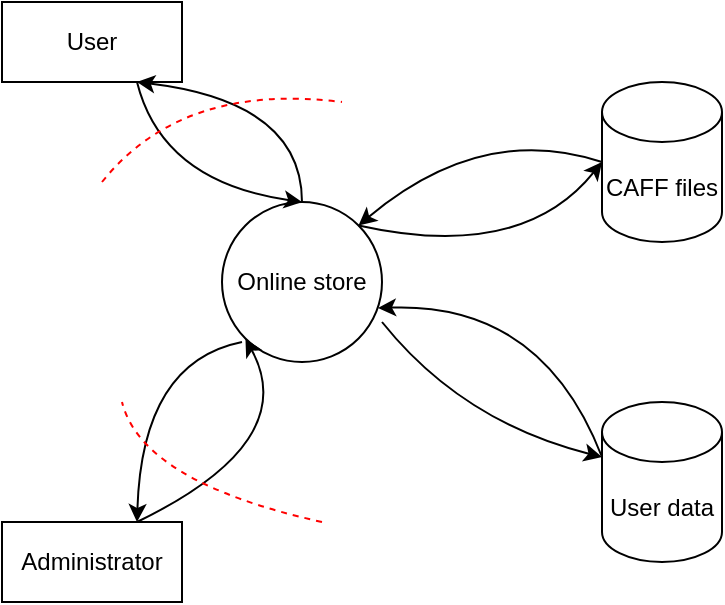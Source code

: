 <mxfile version="20.4.0" type="device"><diagram id="DptHm0-FYGUvL29RaItt" name="1 oldal"><mxGraphModel dx="782" dy="412" grid="1" gridSize="10" guides="1" tooltips="1" connect="1" arrows="1" fold="1" page="1" pageScale="1" pageWidth="827" pageHeight="1169" math="0" shadow="0"><root><mxCell id="0"/><mxCell id="1" parent="0"/><mxCell id="kvq0_2QpNdt9WUf1Oj02-1" value="Online store" style="ellipse;whiteSpace=wrap;html=1;aspect=fixed;" vertex="1" parent="1"><mxGeometry x="370" y="180" width="80" height="80" as="geometry"/></mxCell><mxCell id="kvq0_2QpNdt9WUf1Oj02-2" value="User" style="rounded=0;whiteSpace=wrap;html=1;" vertex="1" parent="1"><mxGeometry x="260" y="80" width="90" height="40" as="geometry"/></mxCell><mxCell id="kvq0_2QpNdt9WUf1Oj02-3" value="Administrator" style="rounded=0;whiteSpace=wrap;html=1;" vertex="1" parent="1"><mxGeometry x="260" y="340" width="90" height="40" as="geometry"/></mxCell><mxCell id="kvq0_2QpNdt9WUf1Oj02-5" value="User data" style="shape=cylinder3;whiteSpace=wrap;html=1;boundedLbl=1;backgroundOutline=1;size=15;" vertex="1" parent="1"><mxGeometry x="560" y="280" width="60" height="80" as="geometry"/></mxCell><mxCell id="kvq0_2QpNdt9WUf1Oj02-6" value="CAFF files" style="shape=cylinder3;whiteSpace=wrap;html=1;boundedLbl=1;backgroundOutline=1;size=15;" vertex="1" parent="1"><mxGeometry x="560" y="120" width="60" height="80" as="geometry"/></mxCell><mxCell id="kvq0_2QpNdt9WUf1Oj02-8" value="" style="curved=1;endArrow=classic;html=1;rounded=0;entryX=0.75;entryY=1;entryDx=0;entryDy=0;exitX=0.5;exitY=0;exitDx=0;exitDy=0;" edge="1" parent="1" source="kvq0_2QpNdt9WUf1Oj02-1" target="kvq0_2QpNdt9WUf1Oj02-2"><mxGeometry width="50" height="50" relative="1" as="geometry"><mxPoint x="290" y="220" as="sourcePoint"/><mxPoint x="340" y="170" as="targetPoint"/><Array as="points"><mxPoint x="410" y="130"/></Array></mxGeometry></mxCell><mxCell id="kvq0_2QpNdt9WUf1Oj02-10" value="" style="curved=1;endArrow=classic;html=1;rounded=0;entryX=0.5;entryY=0;entryDx=0;entryDy=0;exitX=0.75;exitY=1;exitDx=0;exitDy=0;" edge="1" parent="1" source="kvq0_2QpNdt9WUf1Oj02-2" target="kvq0_2QpNdt9WUf1Oj02-1"><mxGeometry width="50" height="50" relative="1" as="geometry"><mxPoint x="420" y="190" as="sourcePoint"/><mxPoint x="367.5" y="130" as="targetPoint"/><Array as="points"><mxPoint x="340" y="170"/></Array></mxGeometry></mxCell><mxCell id="kvq0_2QpNdt9WUf1Oj02-11" value="" style="curved=1;endArrow=classic;html=1;rounded=0;entryX=0;entryY=1;entryDx=0;entryDy=0;exitX=0.75;exitY=0;exitDx=0;exitDy=0;" edge="1" parent="1" source="kvq0_2QpNdt9WUf1Oj02-3" target="kvq0_2QpNdt9WUf1Oj02-1"><mxGeometry width="50" height="50" relative="1" as="geometry"><mxPoint x="310" y="290" as="sourcePoint"/><mxPoint x="257.5" y="230" as="targetPoint"/><Array as="points"><mxPoint x="410" y="300"/></Array></mxGeometry></mxCell><mxCell id="kvq0_2QpNdt9WUf1Oj02-12" value="" style="curved=1;endArrow=classic;html=1;rounded=0;entryX=0.75;entryY=0;entryDx=0;entryDy=0;" edge="1" parent="1" target="kvq0_2QpNdt9WUf1Oj02-3"><mxGeometry width="50" height="50" relative="1" as="geometry"><mxPoint x="380" y="250" as="sourcePoint"/><mxPoint x="360" y="320" as="targetPoint"/><Array as="points"><mxPoint x="330" y="260"/></Array></mxGeometry></mxCell><mxCell id="kvq0_2QpNdt9WUf1Oj02-15" value="" style="curved=1;endArrow=classic;html=1;rounded=0;entryX=0;entryY=0;entryDx=0;entryDy=27.5;entryPerimeter=0;" edge="1" parent="1" target="kvq0_2QpNdt9WUf1Oj02-5"><mxGeometry width="50" height="50" relative="1" as="geometry"><mxPoint x="450" y="240" as="sourcePoint"/><mxPoint x="560" y="260" as="targetPoint"/><Array as="points"><mxPoint x="490" y="290"/></Array></mxGeometry></mxCell><mxCell id="kvq0_2QpNdt9WUf1Oj02-16" value="" style="curved=1;endArrow=classic;html=1;rounded=0;exitX=0;exitY=0;exitDx=0;exitDy=27.5;exitPerimeter=0;entryX=0.975;entryY=0.663;entryDx=0;entryDy=0;entryPerimeter=0;" edge="1" parent="1" source="kvq0_2QpNdt9WUf1Oj02-5" target="kvq0_2QpNdt9WUf1Oj02-1"><mxGeometry width="50" height="50" relative="1" as="geometry"><mxPoint x="500" y="251.72" as="sourcePoint"/><mxPoint x="480" y="321.72" as="targetPoint"/><Array as="points"><mxPoint x="530" y="230"/></Array></mxGeometry></mxCell><mxCell id="kvq0_2QpNdt9WUf1Oj02-19" value="" style="curved=1;endArrow=classic;html=1;rounded=0;entryX=0;entryY=0.5;entryDx=0;entryDy=0;entryPerimeter=0;exitX=1;exitY=0;exitDx=0;exitDy=0;" edge="1" parent="1" source="kvq0_2QpNdt9WUf1Oj02-1" target="kvq0_2QpNdt9WUf1Oj02-6"><mxGeometry width="50" height="50" relative="1" as="geometry"><mxPoint x="442" y="140" as="sourcePoint"/><mxPoint x="552" y="160" as="targetPoint"/><Array as="points"><mxPoint x="520" y="210"/></Array></mxGeometry></mxCell><mxCell id="kvq0_2QpNdt9WUf1Oj02-20" value="" style="curved=1;endArrow=classic;html=1;rounded=0;exitX=0;exitY=0.5;exitDx=0;exitDy=0;exitPerimeter=0;entryX=1;entryY=0;entryDx=0;entryDy=0;" edge="1" parent="1" source="kvq0_2QpNdt9WUf1Oj02-6" target="kvq0_2QpNdt9WUf1Oj02-1"><mxGeometry width="50" height="50" relative="1" as="geometry"><mxPoint x="552" y="157.5" as="sourcePoint"/><mxPoint x="440" y="133.04" as="targetPoint"/><Array as="points"><mxPoint x="500" y="140"/></Array></mxGeometry></mxCell><mxCell id="kvq0_2QpNdt9WUf1Oj02-21" value="" style="endArrow=none;html=1;endFill=0;dashed=1;strokeColor=#FF0000;curved=1;" edge="1" parent="1"><mxGeometry width="50" height="50" relative="1" as="geometry"><mxPoint x="310" y="170" as="sourcePoint"/><mxPoint x="430" y="130" as="targetPoint"/><Array as="points"><mxPoint x="350" y="120"/></Array></mxGeometry></mxCell><mxCell id="kvq0_2QpNdt9WUf1Oj02-22" value="" style="endArrow=none;html=1;endFill=0;dashed=1;strokeColor=#FF0000;curved=1;" edge="1" parent="1"><mxGeometry width="50" height="50" relative="1" as="geometry"><mxPoint x="420" y="340" as="sourcePoint"/><mxPoint x="320" y="280" as="targetPoint"/><Array as="points"><mxPoint x="330" y="320"/></Array></mxGeometry></mxCell></root></mxGraphModel></diagram></mxfile>
